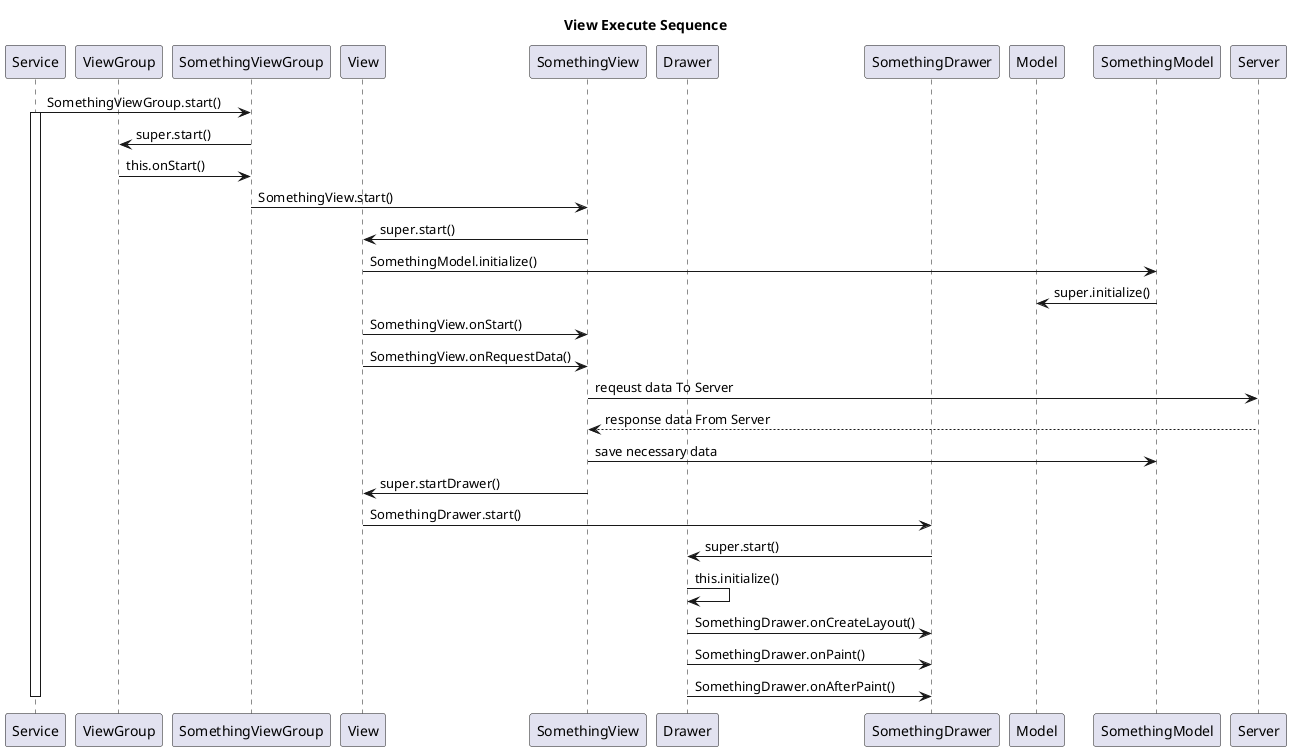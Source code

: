 @startuml
title View Execute Sequence

participant Service
participant ViewGroup
participant SomethingViewGroup
participant View
participant SomethingView
participant Drawer
participant SomethingDrawer
participant Model
participant SomethingModel


Service -> SomethingViewGroup : SomethingViewGroup.start()
activate Service

SomethingViewGroup -> ViewGroup : super.start()
ViewGroup -> SomethingViewGroup : this.onStart()

SomethingViewGroup -> SomethingView : SomethingView.start()
SomethingView -> View : super.start()

View -> SomethingModel : SomethingModel.initialize()
SomethingModel -> Model : super.initialize()

View -> SomethingView : SomethingView.onStart()
View -> SomethingView : SomethingView.onRequestData()

SomethingView -> Server : reqeust data To Server
Server --> SomethingView : response data From Server

SomethingView -> SomethingModel : save necessary data
SomethingView -> View : super.startDrawer()

View -> SomethingDrawer : SomethingDrawer.start()
SomethingDrawer -> Drawer : super.start()

Drawer -> Drawer : this.initialize()
Drawer -> SomethingDrawer : SomethingDrawer.onCreateLayout()
Drawer -> SomethingDrawer : SomethingDrawer.onPaint()
Drawer -> SomethingDrawer : SomethingDrawer.onAfterPaint()


deactivate Service


@enduml